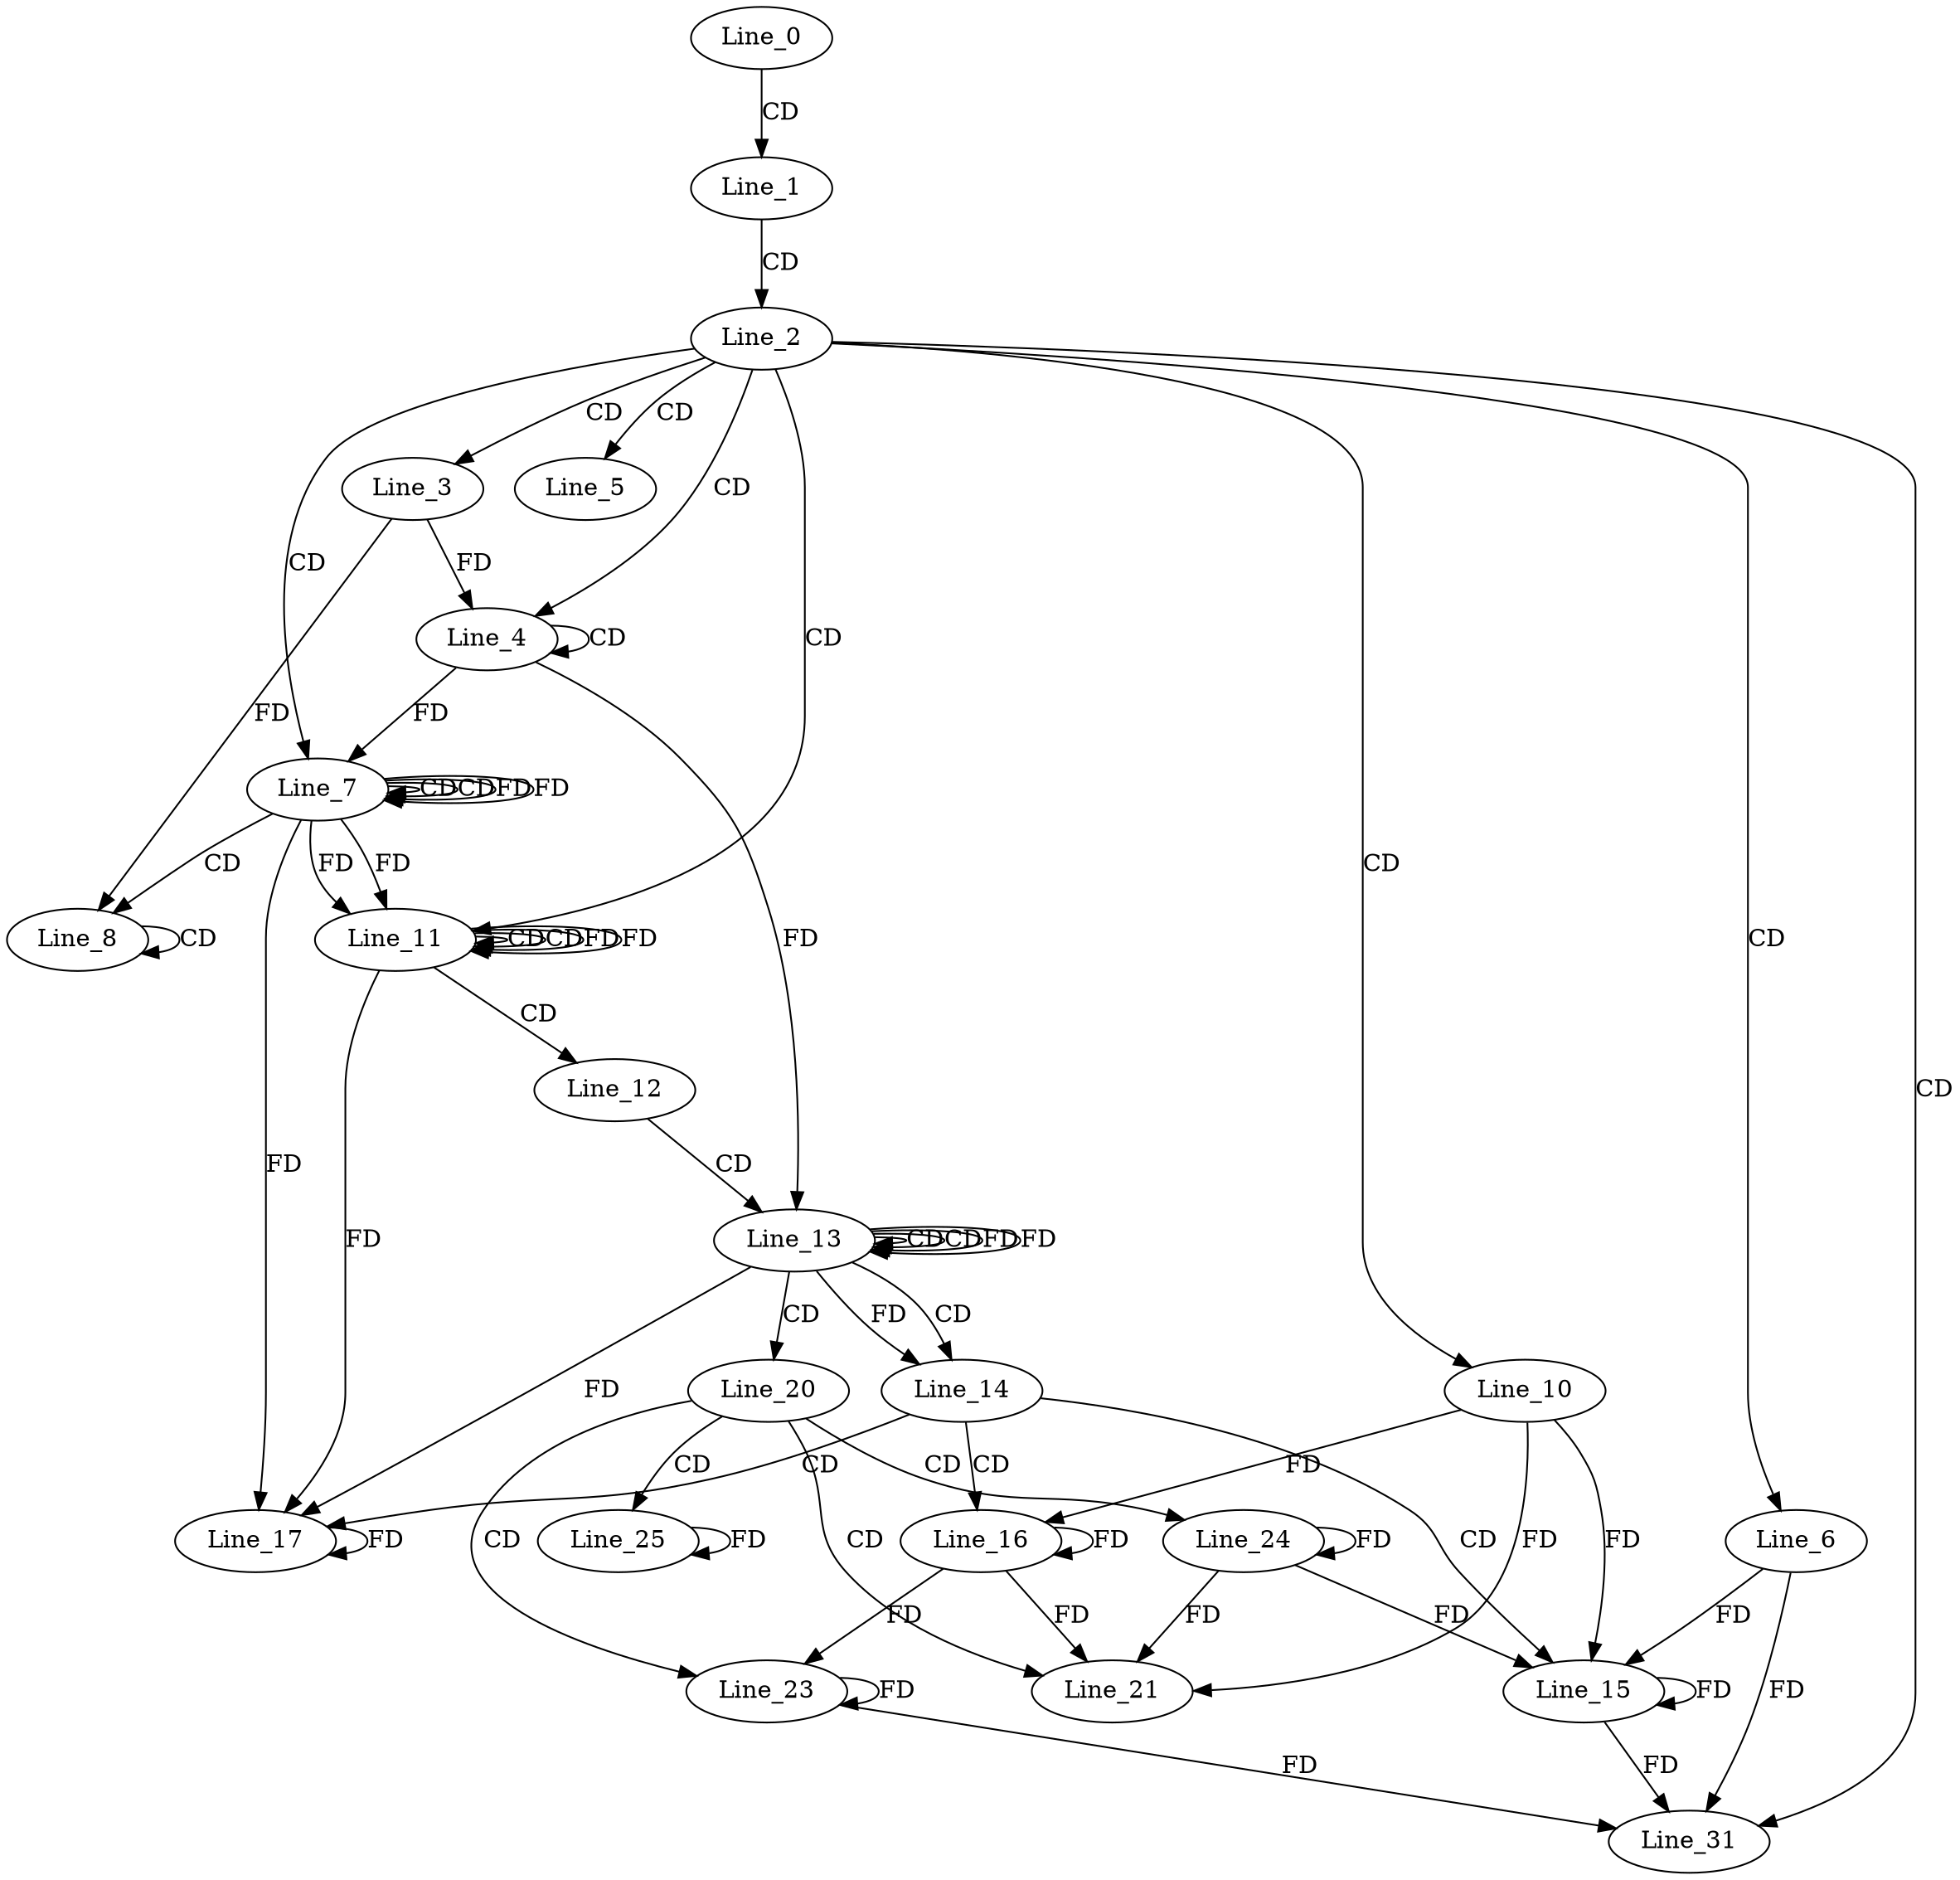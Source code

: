 digraph G {
  Line_0;
  Line_1;
  Line_2;
  Line_3;
  Line_4;
  Line_4;
  Line_5;
  Line_6;
  Line_7;
  Line_7;
  Line_7;
  Line_8;
  Line_8;
  Line_10;
  Line_11;
  Line_11;
  Line_11;
  Line_12;
  Line_13;
  Line_13;
  Line_13;
  Line_14;
  Line_15;
  Line_15;
  Line_16;
  Line_17;
  Line_20;
  Line_21;
  Line_23;
  Line_23;
  Line_24;
  Line_25;
  Line_31;
  Line_0 -> Line_1 [ label="CD" ];
  Line_1 -> Line_2 [ label="CD" ];
  Line_2 -> Line_3 [ label="CD" ];
  Line_2 -> Line_4 [ label="CD" ];
  Line_4 -> Line_4 [ label="CD" ];
  Line_3 -> Line_4 [ label="FD" ];
  Line_2 -> Line_5 [ label="CD" ];
  Line_2 -> Line_6 [ label="CD" ];
  Line_2 -> Line_7 [ label="CD" ];
  Line_7 -> Line_7 [ label="CD" ];
  Line_4 -> Line_7 [ label="FD" ];
  Line_7 -> Line_7 [ label="CD" ];
  Line_7 -> Line_7 [ label="FD" ];
  Line_7 -> Line_8 [ label="CD" ];
  Line_8 -> Line_8 [ label="CD" ];
  Line_3 -> Line_8 [ label="FD" ];
  Line_2 -> Line_10 [ label="CD" ];
  Line_2 -> Line_11 [ label="CD" ];
  Line_11 -> Line_11 [ label="CD" ];
  Line_7 -> Line_11 [ label="FD" ];
  Line_11 -> Line_11 [ label="CD" ];
  Line_11 -> Line_11 [ label="FD" ];
  Line_7 -> Line_11 [ label="FD" ];
  Line_11 -> Line_12 [ label="CD" ];
  Line_12 -> Line_13 [ label="CD" ];
  Line_13 -> Line_13 [ label="CD" ];
  Line_4 -> Line_13 [ label="FD" ];
  Line_13 -> Line_13 [ label="CD" ];
  Line_13 -> Line_13 [ label="FD" ];
  Line_13 -> Line_14 [ label="CD" ];
  Line_13 -> Line_14 [ label="FD" ];
  Line_14 -> Line_15 [ label="CD" ];
  Line_15 -> Line_15 [ label="FD" ];
  Line_6 -> Line_15 [ label="FD" ];
  Line_10 -> Line_15 [ label="FD" ];
  Line_14 -> Line_16 [ label="CD" ];
  Line_16 -> Line_16 [ label="FD" ];
  Line_10 -> Line_16 [ label="FD" ];
  Line_14 -> Line_17 [ label="CD" ];
  Line_17 -> Line_17 [ label="FD" ];
  Line_11 -> Line_17 [ label="FD" ];
  Line_7 -> Line_17 [ label="FD" ];
  Line_13 -> Line_17 [ label="FD" ];
  Line_13 -> Line_20 [ label="CD" ];
  Line_20 -> Line_21 [ label="CD" ];
  Line_16 -> Line_21 [ label="FD" ];
  Line_10 -> Line_21 [ label="FD" ];
  Line_20 -> Line_23 [ label="CD" ];
  Line_23 -> Line_23 [ label="FD" ];
  Line_16 -> Line_23 [ label="FD" ];
  Line_20 -> Line_24 [ label="CD" ];
  Line_24 -> Line_24 [ label="FD" ];
  Line_20 -> Line_25 [ label="CD" ];
  Line_25 -> Line_25 [ label="FD" ];
  Line_2 -> Line_31 [ label="CD" ];
  Line_15 -> Line_31 [ label="FD" ];
  Line_23 -> Line_31 [ label="FD" ];
  Line_6 -> Line_31 [ label="FD" ];
  Line_7 -> Line_7 [ label="FD" ];
  Line_11 -> Line_11 [ label="FD" ];
  Line_13 -> Line_13 [ label="FD" ];
  Line_24 -> Line_15 [ label="FD" ];
  Line_24 -> Line_21 [ label="FD" ];
}
